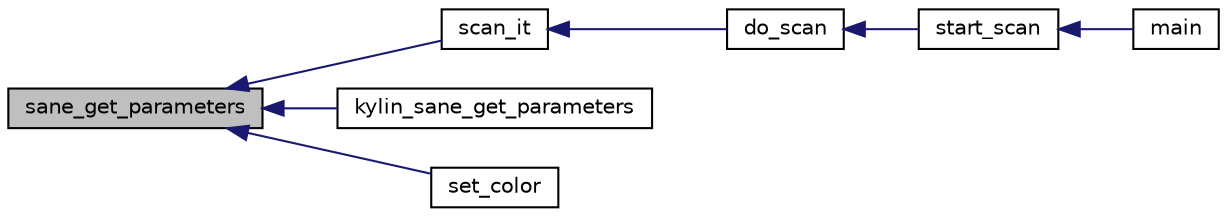 digraph "sane_get_parameters"
{
  edge [fontname="Helvetica",fontsize="10",labelfontname="Helvetica",labelfontsize="10"];
  node [fontname="Helvetica",fontsize="10",shape=record];
  rankdir="LR";
  Node47 [label="sane_get_parameters",height=0.2,width=0.4,color="black", fillcolor="grey75", style="filled", fontcolor="black"];
  Node47 -> Node48 [dir="back",color="midnightblue",fontsize="10",style="solid",fontname="Helvetica"];
  Node48 [label="scan_it",height=0.2,width=0.4,color="black", fillcolor="white", style="filled",URL="$kylin__sane_8c.html#ad5b41ac303afbd6a47a7e13ce11c5204"];
  Node48 -> Node49 [dir="back",color="midnightblue",fontsize="10",style="solid",fontname="Helvetica"];
  Node49 [label="do_scan",height=0.2,width=0.4,color="black", fillcolor="white", style="filled",URL="$kylin__sane_8c.html#a1ed7aa2ebad2fbd9de26ce1c5de31e37"];
  Node49 -> Node50 [dir="back",color="midnightblue",fontsize="10",style="solid",fontname="Helvetica"];
  Node50 [label="start_scan",height=0.2,width=0.4,color="black", fillcolor="white", style="filled",URL="$kylin__sane_8h.html#a2b640f15a12501131e316d17025fb5ac"];
  Node50 -> Node51 [dir="back",color="midnightblue",fontsize="10",style="solid",fontname="Helvetica"];
  Node51 [label="main",height=0.2,width=0.4,color="black", fillcolor="white", style="filled",URL="$main_8c.html#ae66f6b31b5ad750f1fe042a706a4e3d4"];
  Node47 -> Node52 [dir="back",color="midnightblue",fontsize="10",style="solid",fontname="Helvetica"];
  Node52 [label="kylin_sane_get_parameters",height=0.2,width=0.4,color="black", fillcolor="white", style="filled",URL="$kylin__sane_8c.html#ad4066928b5161136d134bea99143c08f"];
  Node47 -> Node53 [dir="back",color="midnightblue",fontsize="10",style="solid",fontname="Helvetica"];
  Node53 [label="set_color",height=0.2,width=0.4,color="black", fillcolor="white", style="filled",URL="$kylin__sane_8c.html#a421de37e6ba8ccdea624b896bab90c2d"];
}
